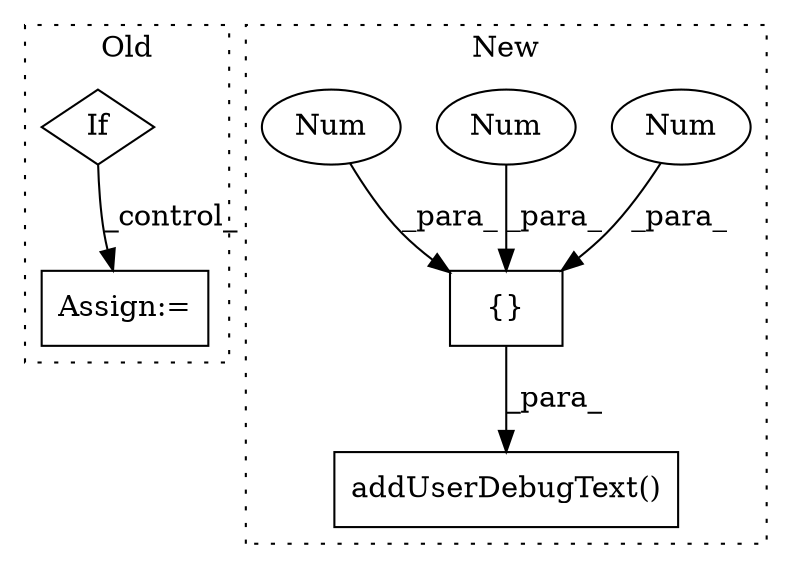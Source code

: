 digraph G {
subgraph cluster0 {
1 [label="If" a="96" s="47515" l="3" shape="diamond"];
7 [label="Assign:=" a="68" s="47874" l="3" shape="box"];
label = "Old";
style="dotted";
}
subgraph cluster1 {
2 [label="addUserDebugText()" a="75" s="49044,49093" l="28,39" shape="box"];
3 [label="{}" a="59" s="49079,49092" l="1,0" shape="box"];
4 [label="Num" a="76" s="49085" l="3" shape="ellipse"];
5 [label="Num" a="76" s="49089" l="3" shape="ellipse"];
6 [label="Num" a="76" s="49080" l="4" shape="ellipse"];
label = "New";
style="dotted";
}
1 -> 7 [label="_control_"];
3 -> 2 [label="_para_"];
4 -> 3 [label="_para_"];
5 -> 3 [label="_para_"];
6 -> 3 [label="_para_"];
}